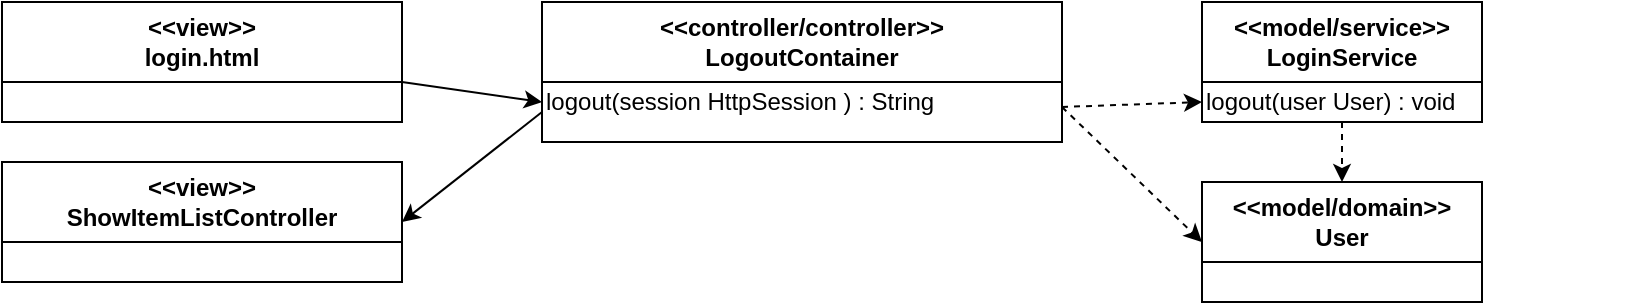 <mxfile>
    <diagram id="L4OHkuFTE7NuBveliWpw" name="ページ1">
        <mxGraphModel dx="1376" dy="392" grid="1" gridSize="10" guides="1" tooltips="1" connect="1" arrows="1" fold="1" page="1" pageScale="1" pageWidth="827" pageHeight="1169" math="0" shadow="0">
            <root>
                <mxCell id="0"/>
                <mxCell id="1" parent="0"/>
                <mxCell id="3" style="edgeStyle=none;html=1;exitX=0;exitY=0.75;exitDx=0;exitDy=0;entryX=1;entryY=0.5;entryDx=0;entryDy=0;" edge="1" parent="1" source="9" target="19">
                    <mxGeometry relative="1" as="geometry">
                        <mxPoint x="60" y="240" as="sourcePoint"/>
                    </mxGeometry>
                </mxCell>
                <mxCell id="28" style="edgeStyle=none;html=1;exitX=1;exitY=0.75;exitDx=0;exitDy=0;entryX=0;entryY=0.5;entryDx=0;entryDy=0;dashed=1;" edge="1" parent="1" source="8" target="26">
                    <mxGeometry relative="1" as="geometry"/>
                </mxCell>
                <mxCell id="29" style="edgeStyle=none;html=1;exitX=1;exitY=0.75;exitDx=0;exitDy=0;entryX=0;entryY=0.5;entryDx=0;entryDy=0;dashed=1;" edge="1" parent="1" source="8" target="17">
                    <mxGeometry relative="1" as="geometry"/>
                </mxCell>
                <mxCell id="8" value="&amp;lt;&amp;lt;controller/controller&amp;gt;&amp;gt;&lt;br&gt;LogoutContainer" style="swimlane;whiteSpace=wrap;html=1;startSize=40;" vertex="1" parent="1">
                    <mxGeometry x="60" y="170" width="260" height="70" as="geometry"/>
                </mxCell>
                <mxCell id="9" value="logout(session HttpSession ) : String" style="text;strokeColor=none;align=left;fillColor=none;html=1;verticalAlign=middle;whiteSpace=wrap;rounded=0;horizontal=1;" vertex="1" parent="8">
                    <mxGeometry y="40" width="210" height="20" as="geometry"/>
                </mxCell>
                <mxCell id="10" style="edgeStyle=none;html=1;exitX=0.5;exitY=1;exitDx=0;exitDy=0;entryX=0.5;entryY=0;entryDx=0;entryDy=0;dashed=1;" edge="1" parent="1" source="12" target="17">
                    <mxGeometry relative="1" as="geometry"/>
                </mxCell>
                <mxCell id="12" value="&amp;lt;&amp;lt;model/service&amp;gt;&amp;gt;&lt;br&gt;LoginService" style="swimlane;whiteSpace=wrap;html=1;startSize=40;" vertex="1" parent="1">
                    <mxGeometry x="390" y="170" width="140" height="60" as="geometry"/>
                </mxCell>
                <mxCell id="26" value="logout(user User) : void" style="text;strokeColor=none;align=left;fillColor=none;html=1;verticalAlign=middle;whiteSpace=wrap;rounded=0;horizontal=1;" vertex="1" parent="12">
                    <mxGeometry y="40" width="220" height="20" as="geometry"/>
                </mxCell>
                <mxCell id="17" value="&amp;lt;&amp;lt;model/domain&amp;gt;&amp;gt;&lt;br&gt;User" style="swimlane;whiteSpace=wrap;html=1;startSize=40;" vertex="1" parent="1">
                    <mxGeometry x="390" y="260" width="140" height="60" as="geometry"/>
                </mxCell>
                <mxCell id="18" value="&amp;lt;&amp;lt;view&amp;gt;&amp;gt;&lt;br&gt;login.html" style="swimlane;whiteSpace=wrap;html=1;startSize=40;" vertex="1" parent="1">
                    <mxGeometry x="-210" y="170" width="200" height="60" as="geometry"/>
                </mxCell>
                <mxCell id="19" value="&amp;lt;&amp;lt;view&amp;gt;&amp;gt;&lt;br&gt;ShowItemListController" style="swimlane;whiteSpace=wrap;html=1;startSize=40;" vertex="1" parent="1">
                    <mxGeometry x="-210" y="250" width="200" height="60" as="geometry"/>
                </mxCell>
                <mxCell id="21" value="" style="endArrow=classic;html=1;entryX=0;entryY=0.5;entryDx=0;entryDy=0;" edge="1" parent="1" target="9">
                    <mxGeometry width="50" height="50" relative="1" as="geometry">
                        <mxPoint x="-10" y="210" as="sourcePoint"/>
                        <mxPoint x="40" y="160" as="targetPoint"/>
                    </mxGeometry>
                </mxCell>
            </root>
        </mxGraphModel>
    </diagram>
</mxfile>